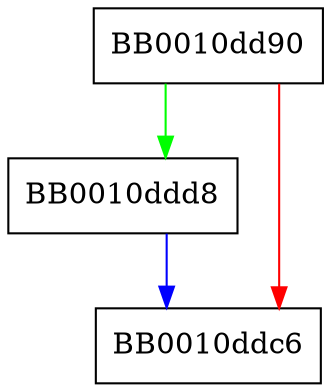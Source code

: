 digraph FUN_0010dd90 {
  node [shape="box"];
  graph [splines=ortho];
  BB0010dd90 -> BB0010ddd8 [color="green"];
  BB0010dd90 -> BB0010ddc6 [color="red"];
  BB0010ddd8 -> BB0010ddc6 [color="blue"];
}